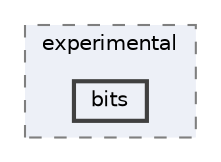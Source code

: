 digraph "C:/Users/HP/Documents/GitHub/Minero-Game/Classes/lib/include/c++/experimental/bits"
{
 // LATEX_PDF_SIZE
  bgcolor="transparent";
  edge [fontname=Helvetica,fontsize=10,labelfontname=Helvetica,labelfontsize=10];
  node [fontname=Helvetica,fontsize=10,shape=box,height=0.2,width=0.4];
  compound=true
  subgraph clusterdir_7684ef72eb9c86fbcd9ab24e9384bd5b {
    graph [ bgcolor="#edf0f7", pencolor="grey50", label="experimental", fontname=Helvetica,fontsize=10 style="filled,dashed", URL="dir_7684ef72eb9c86fbcd9ab24e9384bd5b.html",tooltip=""]
  dir_7585ed9b4e85e5ef32187a457643c5a8 [label="bits", fillcolor="#edf0f7", color="grey25", style="filled,bold", URL="dir_7585ed9b4e85e5ef32187a457643c5a8.html",tooltip=""];
  }
}
